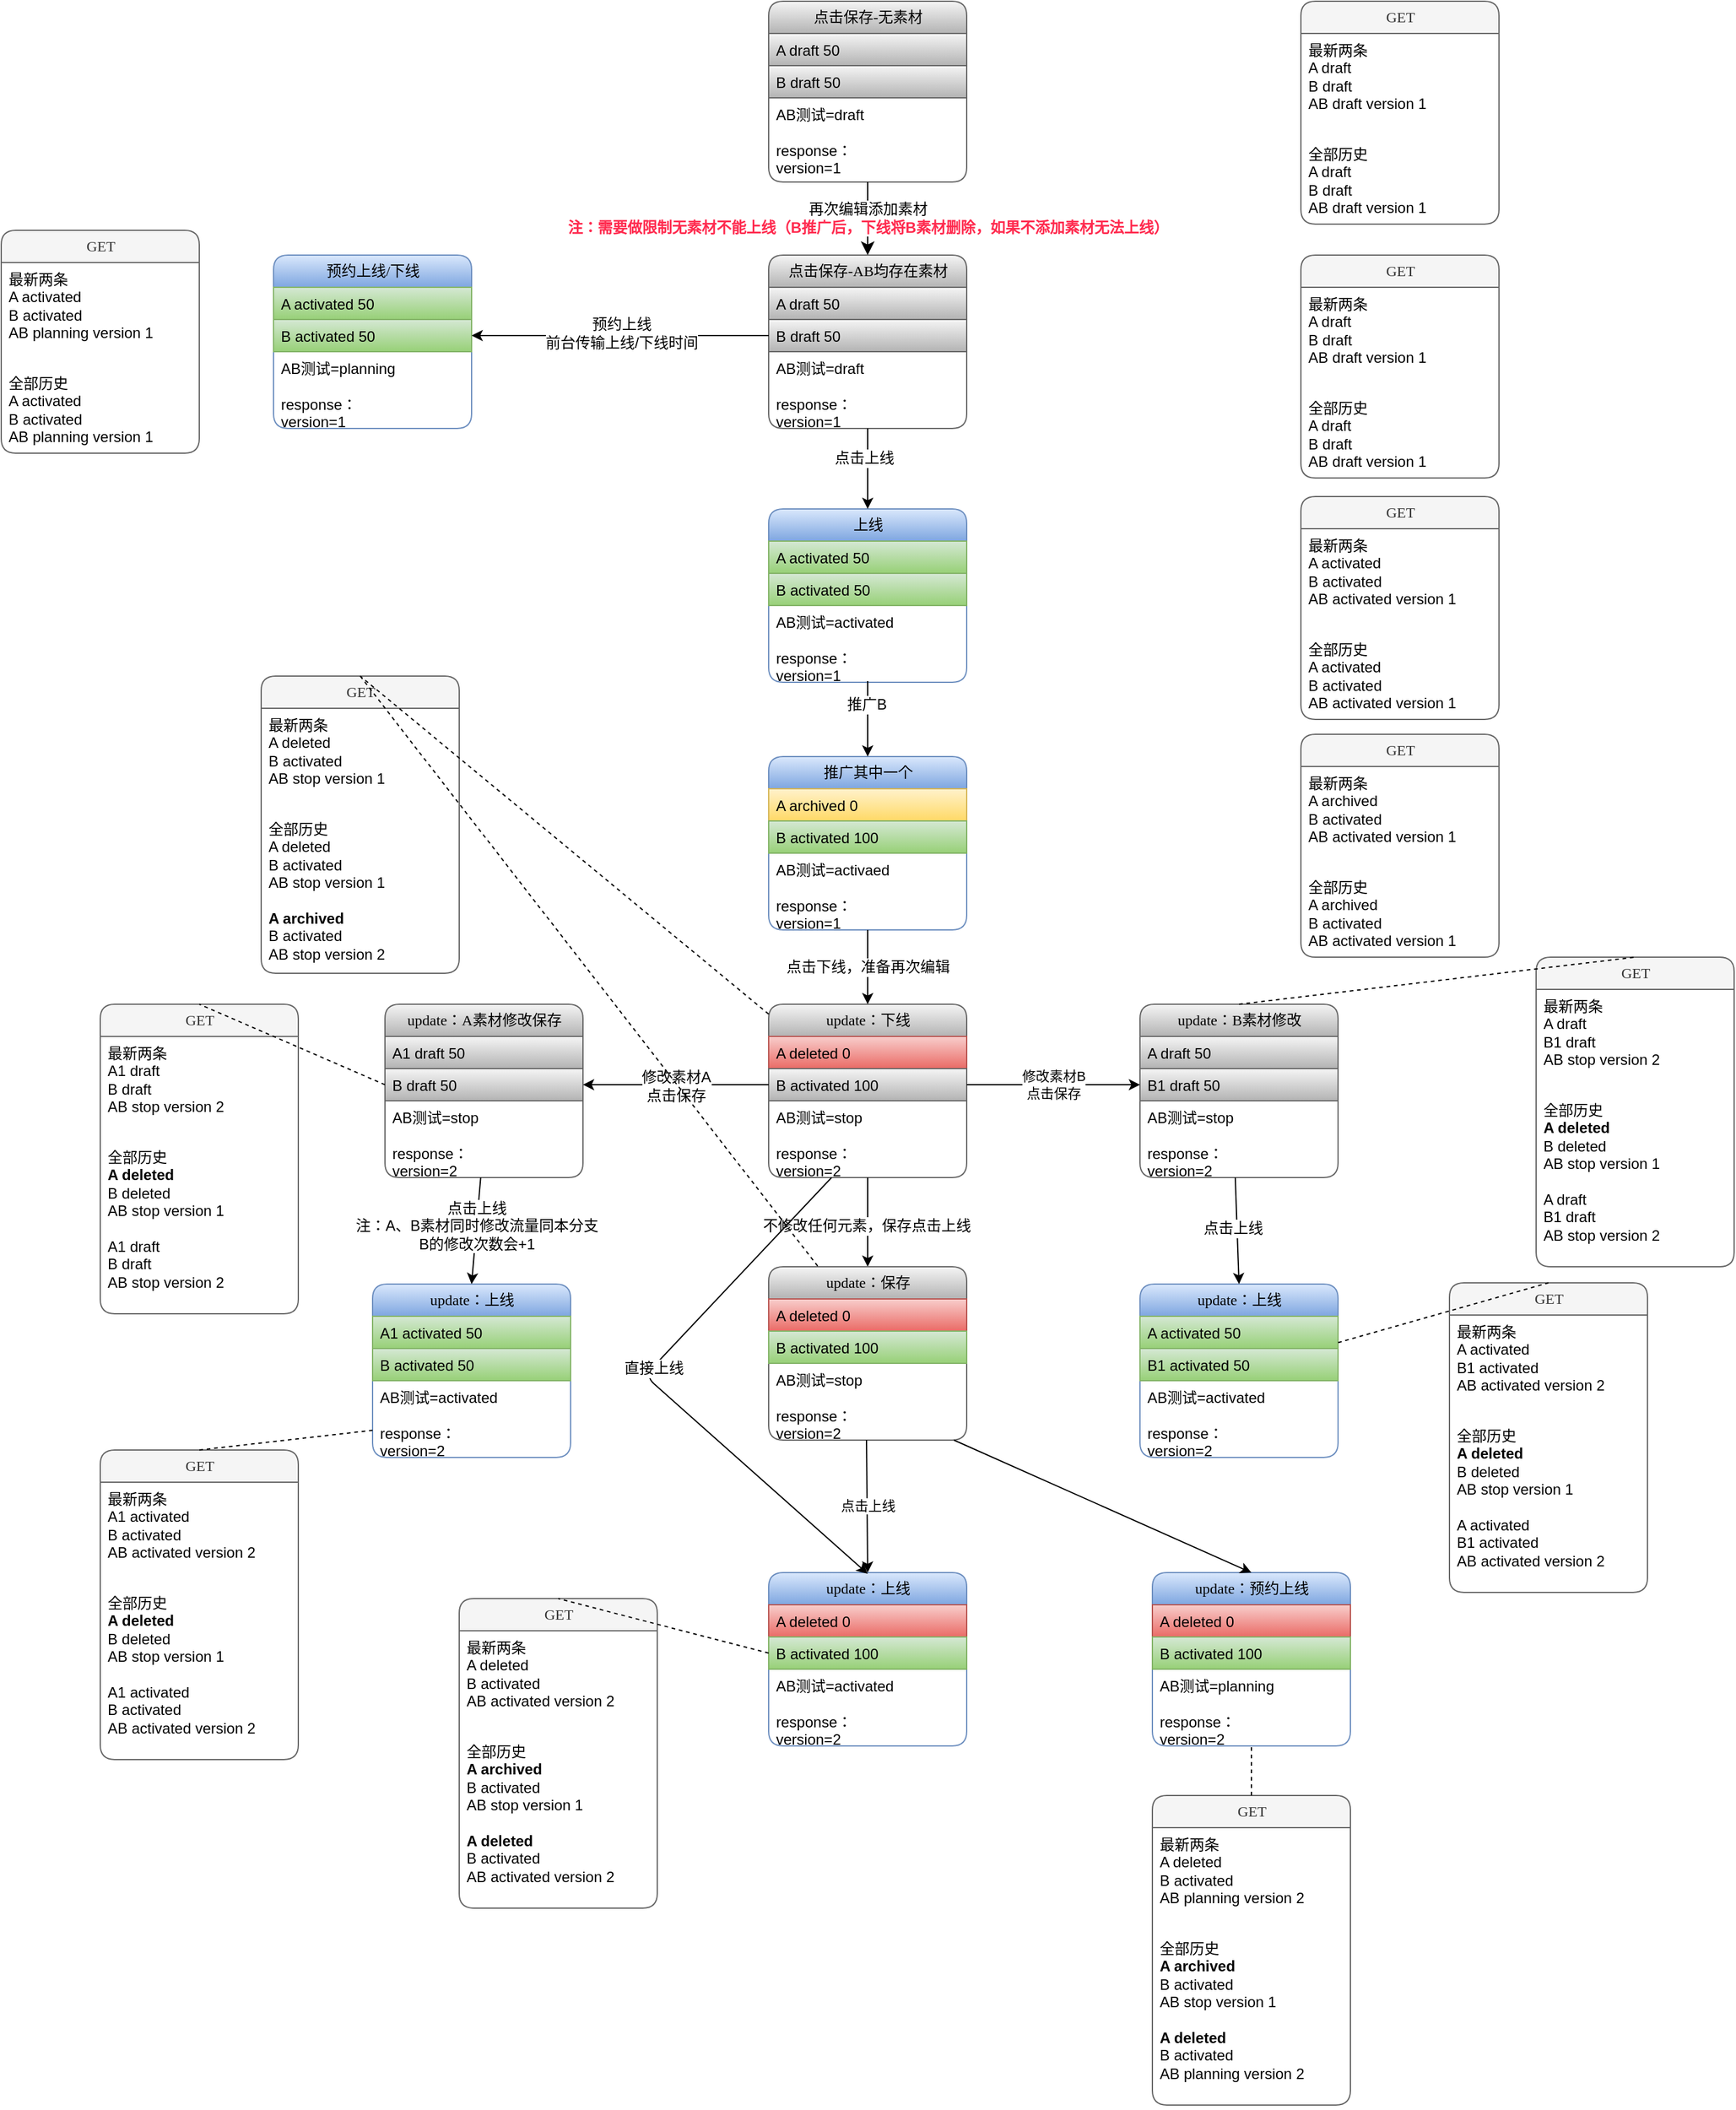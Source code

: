 <mxfile version="12.1.0" type="github" pages="1"><diagram name="Page-1" id="b520641d-4fe3-3701-9064-5fc419738815"><mxGraphModel dx="2775" dy="908" grid="1" gridSize="10" guides="1" tooltips="1" connect="1" arrows="1" fold="1" page="1" pageScale="1" pageWidth="1100" pageHeight="850" background="#ffffff" math="0" shadow="0"><root><mxCell id="0"/><mxCell id="1" parent="0"/><mxCell id="21ea969265ad0168-6" value="点击保存-无素材" style="swimlane;html=1;fontStyle=0;childLayout=stackLayout;horizontal=1;startSize=26;fillColor=#f5f5f5;horizontalStack=0;resizeParent=1;resizeLast=0;collapsible=1;marginBottom=0;swimlaneFillColor=#ffffff;align=center;rounded=1;shadow=0;comic=0;labelBackgroundColor=none;strokeColor=#666666;strokeWidth=1;fontFamily=Verdana;fontSize=12;gradientColor=#b3b3b3;" parent="1" vertex="1"><mxGeometry x="160" y="30" width="160" height="146" as="geometry"/></mxCell><mxCell id="21ea969265ad0168-7" value="A draft 50" style="text;html=1;strokeColor=#666666;fillColor=#f5f5f5;spacingLeft=4;spacingRight=4;whiteSpace=wrap;overflow=hidden;rotatable=0;points=[[0,0.5],[1,0.5]];portConstraint=eastwest;gradientColor=#b3b3b3;" parent="21ea969265ad0168-6" vertex="1"><mxGeometry y="26" width="160" height="26" as="geometry"/></mxCell><mxCell id="21ea969265ad0168-8" value="B draft 50" style="text;html=1;strokeColor=#666666;fillColor=#f5f5f5;spacingLeft=4;spacingRight=4;whiteSpace=wrap;overflow=hidden;rotatable=0;points=[[0,0.5],[1,0.5]];portConstraint=eastwest;gradientColor=#b3b3b3;" parent="21ea969265ad0168-6" vertex="1"><mxGeometry y="52" width="160" height="26" as="geometry"/></mxCell><mxCell id="21ea969265ad0168-9" value="AB测试=draft&lt;br&gt;&lt;br&gt;response：&lt;br&gt;version=1" style="text;html=1;strokeColor=none;fillColor=none;spacingLeft=4;spacingRight=4;whiteSpace=wrap;overflow=hidden;rotatable=0;points=[[0,0.5],[1,0.5]];portConstraint=eastwest;" parent="21ea969265ad0168-6" vertex="1"><mxGeometry y="78" width="160" height="62" as="geometry"/></mxCell><mxCell id="21ea969265ad0168-14" value="点击保存-AB均存在素材" style="swimlane;html=1;fontStyle=0;childLayout=stackLayout;horizontal=1;startSize=26;fillColor=#f5f5f5;horizontalStack=0;resizeParent=1;resizeLast=0;collapsible=1;marginBottom=0;swimlaneFillColor=#ffffff;align=center;rounded=1;shadow=0;comic=0;labelBackgroundColor=none;strokeColor=#666666;strokeWidth=1;fontFamily=Verdana;fontSize=12;gradientColor=#b3b3b3;" parent="1" vertex="1"><mxGeometry x="160" y="235" width="160" height="140" as="geometry"/></mxCell><mxCell id="21ea969265ad0168-15" value="A draft 50" style="text;html=1;strokeColor=#666666;fillColor=#f5f5f5;spacingLeft=4;spacingRight=4;whiteSpace=wrap;overflow=hidden;rotatable=0;points=[[0,0.5],[1,0.5]];portConstraint=eastwest;gradientColor=#b3b3b3;" parent="21ea969265ad0168-14" vertex="1"><mxGeometry y="26" width="160" height="26" as="geometry"/></mxCell><mxCell id="21ea969265ad0168-16" value="B draft 50" style="text;html=1;strokeColor=#666666;fillColor=#f5f5f5;spacingLeft=4;spacingRight=4;whiteSpace=wrap;overflow=hidden;rotatable=0;points=[[0,0.5],[1,0.5]];portConstraint=eastwest;gradientColor=#b3b3b3;" parent="21ea969265ad0168-14" vertex="1"><mxGeometry y="52" width="160" height="26" as="geometry"/></mxCell><mxCell id="LY-3faX_GtaWRglu8seo-2" value="AB测试=draft&lt;br&gt;&lt;br&gt;response：&lt;br&gt;version=1" style="text;html=1;strokeColor=none;fillColor=none;spacingLeft=4;spacingRight=4;whiteSpace=wrap;overflow=hidden;rotatable=0;points=[[0,0.5],[1,0.5]];portConstraint=eastwest;" parent="21ea969265ad0168-14" vertex="1"><mxGeometry y="78" width="160" height="62" as="geometry"/></mxCell><mxCell id="21ea969265ad0168-18" value="上线" style="swimlane;html=1;fontStyle=0;childLayout=stackLayout;horizontal=1;startSize=26;fillColor=#dae8fc;horizontalStack=0;resizeParent=1;resizeLast=0;collapsible=1;marginBottom=0;swimlaneFillColor=#ffffff;align=center;rounded=1;shadow=0;comic=0;labelBackgroundColor=none;strokeColor=#6c8ebf;strokeWidth=1;fontFamily=Verdana;fontSize=12;gradientColor=#7ea6e0;" parent="1" vertex="1"><mxGeometry x="160" y="440" width="160" height="140" as="geometry"/></mxCell><mxCell id="21ea969265ad0168-19" value="A activated 50" style="text;html=1;strokeColor=#82b366;fillColor=#d5e8d4;spacingLeft=4;spacingRight=4;whiteSpace=wrap;overflow=hidden;rotatable=0;points=[[0,0.5],[1,0.5]];portConstraint=eastwest;gradientColor=#97d077;" parent="21ea969265ad0168-18" vertex="1"><mxGeometry y="26" width="160" height="26" as="geometry"/></mxCell><mxCell id="21ea969265ad0168-20" value="B activated 50" style="text;html=1;strokeColor=#82b366;fillColor=#d5e8d4;spacingLeft=4;spacingRight=4;whiteSpace=wrap;overflow=hidden;rotatable=0;points=[[0,0.5],[1,0.5]];portConstraint=eastwest;gradientColor=#97d077;" parent="21ea969265ad0168-18" vertex="1"><mxGeometry y="52" width="160" height="26" as="geometry"/></mxCell><mxCell id="21ea969265ad0168-51" value="AB测试=activated&lt;br&gt;&lt;br&gt;response：&lt;br&gt;version=1" style="text;html=1;strokeColor=none;fillColor=none;spacingLeft=4;spacingRight=4;whiteSpace=wrap;overflow=hidden;rotatable=0;points=[[0,0.5],[1,0.5]];portConstraint=eastwest;" parent="21ea969265ad0168-18" vertex="1"><mxGeometry y="78" width="160" height="62" as="geometry"/></mxCell><mxCell id="21ea969265ad0168-36" style="edgeStyle=orthogonalEdgeStyle;html=1;labelBackgroundColor=none;startFill=0;startSize=8;endFill=1;endSize=8;fontFamily=Verdana;fontSize=12;" parent="1" source="21ea969265ad0168-6" target="21ea969265ad0168-14" edge="1"><mxGeometry relative="1" as="geometry"/></mxCell><mxCell id="LY-3faX_GtaWRglu8seo-1" value="再次编辑添加素材&lt;br&gt;&lt;b&gt;&lt;font color=&quot;#ff2b4f&quot;&gt;注：需要做限制无素材不能上线（B推广后，下线将B素材删除，如果不添加素材无法上线）&lt;/font&gt;&lt;/b&gt;" style="text;html=1;resizable=0;points=[];align=center;verticalAlign=middle;labelBackgroundColor=#ffffff;" parent="21ea969265ad0168-36" vertex="1" connectable="0"><mxGeometry x="-0.02" relative="1" as="geometry"><mxPoint as="offset"/></mxGeometry></mxCell><mxCell id="LY-3faX_GtaWRglu8seo-19" value="update：B素材修改" style="swimlane;html=1;fontStyle=0;childLayout=stackLayout;horizontal=1;startSize=26;fillColor=#f5f5f5;horizontalStack=0;resizeParent=1;resizeLast=0;collapsible=1;marginBottom=0;swimlaneFillColor=#ffffff;align=center;rounded=1;shadow=0;comic=0;labelBackgroundColor=none;strokeColor=#666666;strokeWidth=1;fontFamily=Verdana;fontSize=12;gradientColor=#b3b3b3;" parent="1" vertex="1"><mxGeometry x="460" y="840" width="160" height="140" as="geometry"/></mxCell><mxCell id="LY-3faX_GtaWRglu8seo-20" value="A draft 50" style="text;html=1;strokeColor=#666666;fillColor=#f5f5f5;spacingLeft=4;spacingRight=4;whiteSpace=wrap;overflow=hidden;rotatable=0;points=[[0,0.5],[1,0.5]];portConstraint=eastwest;gradientColor=#b3b3b3;" parent="LY-3faX_GtaWRglu8seo-19" vertex="1"><mxGeometry y="26" width="160" height="26" as="geometry"/></mxCell><mxCell id="LY-3faX_GtaWRglu8seo-21" value="B1 draft 50" style="text;html=1;strokeColor=#666666;fillColor=#f5f5f5;spacingLeft=4;spacingRight=4;whiteSpace=wrap;overflow=hidden;rotatable=0;points=[[0,0.5],[1,0.5]];portConstraint=eastwest;gradientColor=#b3b3b3;" parent="LY-3faX_GtaWRglu8seo-19" vertex="1"><mxGeometry y="52" width="160" height="26" as="geometry"/></mxCell><mxCell id="LY-3faX_GtaWRglu8seo-22" value="AB测试=stop&lt;br&gt;&lt;br&gt;response：&lt;br&gt;version=2" style="text;html=1;strokeColor=none;fillColor=none;spacingLeft=4;spacingRight=4;whiteSpace=wrap;overflow=hidden;rotatable=0;points=[[0,0.5],[1,0.5]];portConstraint=eastwest;" parent="LY-3faX_GtaWRglu8seo-19" vertex="1"><mxGeometry y="78" width="160" height="62" as="geometry"/></mxCell><mxCell id="LY-3faX_GtaWRglu8seo-23" value="推广其中一个" style="swimlane;html=1;fontStyle=0;childLayout=stackLayout;horizontal=1;startSize=26;fillColor=#dae8fc;horizontalStack=0;resizeParent=1;resizeLast=0;collapsible=1;marginBottom=0;swimlaneFillColor=#ffffff;align=center;rounded=1;shadow=0;comic=0;labelBackgroundColor=none;strokeColor=#6c8ebf;strokeWidth=1;fontFamily=Verdana;fontSize=12;gradientColor=#7ea6e0;" parent="1" vertex="1"><mxGeometry x="160" y="640" width="160" height="140" as="geometry"/></mxCell><mxCell id="LY-3faX_GtaWRglu8seo-24" value="A archived 0" style="text;html=1;strokeColor=#d6b656;fillColor=#fff2cc;spacingLeft=4;spacingRight=4;whiteSpace=wrap;overflow=hidden;rotatable=0;points=[[0,0.5],[1,0.5]];portConstraint=eastwest;gradientColor=#ffd966;" parent="LY-3faX_GtaWRglu8seo-23" vertex="1"><mxGeometry y="26" width="160" height="26" as="geometry"/></mxCell><mxCell id="LY-3faX_GtaWRglu8seo-25" value="B activated 100" style="text;html=1;strokeColor=#82b366;fillColor=#d5e8d4;spacingLeft=4;spacingRight=4;whiteSpace=wrap;overflow=hidden;rotatable=0;points=[[0,0.5],[1,0.5]];portConstraint=eastwest;gradientColor=#97d077;" parent="LY-3faX_GtaWRglu8seo-23" vertex="1"><mxGeometry y="52" width="160" height="26" as="geometry"/></mxCell><mxCell id="LY-3faX_GtaWRglu8seo-26" value="AB测试=activaed&lt;br&gt;&lt;br&gt;response：&lt;br&gt;version=1" style="text;html=1;strokeColor=none;fillColor=none;spacingLeft=4;spacingRight=4;whiteSpace=wrap;overflow=hidden;rotatable=0;points=[[0,0.5],[1,0.5]];portConstraint=eastwest;" parent="LY-3faX_GtaWRglu8seo-23" vertex="1"><mxGeometry y="78" width="160" height="62" as="geometry"/></mxCell><mxCell id="LY-3faX_GtaWRglu8seo-27" value="update：下线" style="swimlane;html=1;fontStyle=0;childLayout=stackLayout;horizontal=1;startSize=26;fillColor=#f5f5f5;horizontalStack=0;resizeParent=1;resizeLast=0;collapsible=1;marginBottom=0;swimlaneFillColor=#ffffff;align=center;rounded=1;shadow=0;comic=0;labelBackgroundColor=none;strokeColor=#666666;strokeWidth=1;fontFamily=Verdana;fontSize=12;gradientColor=#b3b3b3;" parent="1" vertex="1"><mxGeometry x="160" y="840" width="160" height="140" as="geometry"/></mxCell><mxCell id="LY-3faX_GtaWRglu8seo-28" value="A deleted 0" style="text;html=1;strokeColor=#b85450;fillColor=#f8cecc;spacingLeft=4;spacingRight=4;whiteSpace=wrap;overflow=hidden;rotatable=0;points=[[0,0.5],[1,0.5]];portConstraint=eastwest;gradientColor=#ea6b66;" parent="LY-3faX_GtaWRglu8seo-27" vertex="1"><mxGeometry y="26" width="160" height="26" as="geometry"/></mxCell><mxCell id="LY-3faX_GtaWRglu8seo-29" value="B activated 100" style="text;html=1;strokeColor=#666666;fillColor=#f5f5f5;spacingLeft=4;spacingRight=4;whiteSpace=wrap;overflow=hidden;rotatable=0;points=[[0,0.5],[1,0.5]];portConstraint=eastwest;gradientColor=#b3b3b3;" parent="LY-3faX_GtaWRglu8seo-27" vertex="1"><mxGeometry y="52" width="160" height="26" as="geometry"/></mxCell><mxCell id="LY-3faX_GtaWRglu8seo-30" value="AB测试=stop&lt;br&gt;&lt;br&gt;response：&lt;br&gt;version=2" style="text;html=1;strokeColor=none;fillColor=none;spacingLeft=4;spacingRight=4;whiteSpace=wrap;overflow=hidden;rotatable=0;points=[[0,0.5],[1,0.5]];portConstraint=eastwest;" parent="LY-3faX_GtaWRglu8seo-27" vertex="1"><mxGeometry y="78" width="160" height="62" as="geometry"/></mxCell><mxCell id="LY-3faX_GtaWRglu8seo-31" value="update：A素材修改保存" style="swimlane;html=1;fontStyle=0;childLayout=stackLayout;horizontal=1;startSize=26;fillColor=#f5f5f5;horizontalStack=0;resizeParent=1;resizeLast=0;collapsible=1;marginBottom=0;swimlaneFillColor=#ffffff;align=center;rounded=1;shadow=0;comic=0;labelBackgroundColor=none;strokeColor=#666666;strokeWidth=1;fontFamily=Verdana;fontSize=12;gradientColor=#b3b3b3;" parent="1" vertex="1"><mxGeometry x="-150" y="840" width="160" height="140" as="geometry"/></mxCell><mxCell id="LY-3faX_GtaWRglu8seo-32" value="A1 draft 50" style="text;html=1;strokeColor=#666666;fillColor=#f5f5f5;spacingLeft=4;spacingRight=4;whiteSpace=wrap;overflow=hidden;rotatable=0;points=[[0,0.5],[1,0.5]];portConstraint=eastwest;gradientColor=#b3b3b3;" parent="LY-3faX_GtaWRglu8seo-31" vertex="1"><mxGeometry y="26" width="160" height="26" as="geometry"/></mxCell><mxCell id="LY-3faX_GtaWRglu8seo-33" value="B draft 50" style="text;html=1;strokeColor=#666666;fillColor=#f5f5f5;spacingLeft=4;spacingRight=4;whiteSpace=wrap;overflow=hidden;rotatable=0;points=[[0,0.5],[1,0.5]];portConstraint=eastwest;gradientColor=#b3b3b3;" parent="LY-3faX_GtaWRglu8seo-31" vertex="1"><mxGeometry y="52" width="160" height="26" as="geometry"/></mxCell><mxCell id="LY-3faX_GtaWRglu8seo-34" value="AB测试=stop&lt;br&gt;&lt;br&gt;response：&lt;br&gt;version=2" style="text;html=1;strokeColor=none;fillColor=none;spacingLeft=4;spacingRight=4;whiteSpace=wrap;overflow=hidden;rotatable=0;points=[[0,0.5],[1,0.5]];portConstraint=eastwest;" parent="LY-3faX_GtaWRglu8seo-31" vertex="1"><mxGeometry y="78" width="160" height="62" as="geometry"/></mxCell><mxCell id="LY-3faX_GtaWRglu8seo-36" value="" style="endArrow=classic;html=1;entryX=0.5;entryY=0;entryDx=0;entryDy=0;" parent="1" source="LY-3faX_GtaWRglu8seo-2" target="21ea969265ad0168-18" edge="1"><mxGeometry width="50" height="50" relative="1" as="geometry"><mxPoint x="240" y="393" as="sourcePoint"/><mxPoint x="210" y="670" as="targetPoint"/></mxGeometry></mxCell><mxCell id="LY-3faX_GtaWRglu8seo-37" value="点击上线" style="text;html=1;resizable=0;points=[];align=center;verticalAlign=middle;labelBackgroundColor=#ffffff;" parent="LY-3faX_GtaWRglu8seo-36" vertex="1" connectable="0"><mxGeometry x="-0.277" y="-3" relative="1" as="geometry"><mxPoint as="offset"/></mxGeometry></mxCell><mxCell id="LY-3faX_GtaWRglu8seo-38" value="" style="endArrow=classic;html=1;entryX=0.5;entryY=0;entryDx=0;entryDy=0;" parent="1" target="LY-3faX_GtaWRglu8seo-23" edge="1"><mxGeometry width="50" height="50" relative="1" as="geometry"><mxPoint x="240" y="579" as="sourcePoint"/><mxPoint x="210" y="1000" as="targetPoint"/></mxGeometry></mxCell><mxCell id="LY-3faX_GtaWRglu8seo-39" value="推广B" style="text;html=1;resizable=0;points=[];align=center;verticalAlign=middle;labelBackgroundColor=#ffffff;" parent="LY-3faX_GtaWRglu8seo-38" vertex="1" connectable="0"><mxGeometry x="-0.377" y="-1" relative="1" as="geometry"><mxPoint as="offset"/></mxGeometry></mxCell><mxCell id="LY-3faX_GtaWRglu8seo-40" value="" style="endArrow=classic;html=1;entryX=0.5;entryY=0;entryDx=0;entryDy=0;" parent="1" source="LY-3faX_GtaWRglu8seo-26" target="LY-3faX_GtaWRglu8seo-27" edge="1"><mxGeometry width="50" height="50" relative="1" as="geometry"><mxPoint x="-150" y="1050" as="sourcePoint"/><mxPoint x="-100" y="1000" as="targetPoint"/></mxGeometry></mxCell><mxCell id="LY-3faX_GtaWRglu8seo-41" value="点击下线，准备再次编辑" style="text;html=1;resizable=0;points=[];align=center;verticalAlign=middle;labelBackgroundColor=#ffffff;" parent="LY-3faX_GtaWRglu8seo-40" vertex="1" connectable="0"><mxGeometry relative="1" as="geometry"><mxPoint as="offset"/></mxGeometry></mxCell><mxCell id="LY-3faX_GtaWRglu8seo-42" value="" style="endArrow=classic;html=1;exitX=0;exitY=0.5;exitDx=0;exitDy=0;entryX=1;entryY=0.5;entryDx=0;entryDy=0;" parent="1" source="LY-3faX_GtaWRglu8seo-29" target="LY-3faX_GtaWRglu8seo-33" edge="1"><mxGeometry width="50" height="50" relative="1" as="geometry"><mxPoint x="-150" y="1050" as="sourcePoint"/><mxPoint x="-100" y="1000" as="targetPoint"/></mxGeometry></mxCell><mxCell id="LY-3faX_GtaWRglu8seo-43" value="修改素材A&lt;br&gt;点击保存" style="text;html=1;resizable=0;points=[];align=center;verticalAlign=middle;labelBackgroundColor=#ffffff;" parent="LY-3faX_GtaWRglu8seo-42" vertex="1" connectable="0"><mxGeometry y="1" relative="1" as="geometry"><mxPoint as="offset"/></mxGeometry></mxCell><mxCell id="LY-3faX_GtaWRglu8seo-44" value="修改素材B&lt;br&gt;点击保存" style="endArrow=classic;html=1;entryX=0;entryY=0.5;entryDx=0;entryDy=0;exitX=1;exitY=0.5;exitDx=0;exitDy=0;" parent="1" source="LY-3faX_GtaWRglu8seo-29" target="LY-3faX_GtaWRglu8seo-21" edge="1"><mxGeometry width="50" height="50" relative="1" as="geometry"><mxPoint x="-150" y="1050" as="sourcePoint"/><mxPoint x="-100" y="1000" as="targetPoint"/></mxGeometry></mxCell><mxCell id="LY-3faX_GtaWRglu8seo-45" value="update：上线" style="swimlane;html=1;fontStyle=0;childLayout=stackLayout;horizontal=1;startSize=26;fillColor=#dae8fc;horizontalStack=0;resizeParent=1;resizeLast=0;collapsible=1;marginBottom=0;swimlaneFillColor=#ffffff;align=center;rounded=1;shadow=0;comic=0;labelBackgroundColor=none;strokeColor=#6c8ebf;strokeWidth=1;fontFamily=Verdana;fontSize=12;gradientColor=#7ea6e0;" parent="1" vertex="1"><mxGeometry x="-160" y="1066" width="160" height="140" as="geometry"/></mxCell><mxCell id="LY-3faX_GtaWRglu8seo-46" value="A1 activated 50" style="text;html=1;strokeColor=#82b366;fillColor=#d5e8d4;spacingLeft=4;spacingRight=4;whiteSpace=wrap;overflow=hidden;rotatable=0;points=[[0,0.5],[1,0.5]];portConstraint=eastwest;gradientColor=#97d077;" parent="LY-3faX_GtaWRglu8seo-45" vertex="1"><mxGeometry y="26" width="160" height="26" as="geometry"/></mxCell><mxCell id="LY-3faX_GtaWRglu8seo-47" value="B activated 50" style="text;html=1;strokeColor=#82b366;fillColor=#d5e8d4;spacingLeft=4;spacingRight=4;whiteSpace=wrap;overflow=hidden;rotatable=0;points=[[0,0.5],[1,0.5]];portConstraint=eastwest;gradientColor=#97d077;" parent="LY-3faX_GtaWRglu8seo-45" vertex="1"><mxGeometry y="52" width="160" height="26" as="geometry"/></mxCell><mxCell id="LY-3faX_GtaWRglu8seo-48" value="AB测试=activated&lt;br&gt;&lt;br&gt;response：&lt;br&gt;version=2" style="text;html=1;strokeColor=none;fillColor=none;spacingLeft=4;spacingRight=4;whiteSpace=wrap;overflow=hidden;rotatable=0;points=[[0,0.5],[1,0.5]];portConstraint=eastwest;" parent="LY-3faX_GtaWRglu8seo-45" vertex="1"><mxGeometry y="78" width="160" height="62" as="geometry"/></mxCell><mxCell id="LY-3faX_GtaWRglu8seo-53" value="update：上线" style="swimlane;html=1;fontStyle=0;childLayout=stackLayout;horizontal=1;startSize=26;fillColor=#dae8fc;horizontalStack=0;resizeParent=1;resizeLast=0;collapsible=1;marginBottom=0;swimlaneFillColor=#ffffff;align=center;rounded=1;shadow=0;comic=0;labelBackgroundColor=none;strokeColor=#6c8ebf;strokeWidth=1;fontFamily=Verdana;fontSize=12;gradientColor=#7ea6e0;" parent="1" vertex="1"><mxGeometry x="460" y="1066" width="160" height="140" as="geometry"/></mxCell><mxCell id="LY-3faX_GtaWRglu8seo-54" value="A activated 50" style="text;html=1;strokeColor=#82b366;fillColor=#d5e8d4;spacingLeft=4;spacingRight=4;whiteSpace=wrap;overflow=hidden;rotatable=0;points=[[0,0.5],[1,0.5]];portConstraint=eastwest;gradientColor=#97d077;" parent="LY-3faX_GtaWRglu8seo-53" vertex="1"><mxGeometry y="26" width="160" height="26" as="geometry"/></mxCell><mxCell id="LY-3faX_GtaWRglu8seo-55" value="B1 activated 50" style="text;html=1;strokeColor=#82b366;fillColor=#d5e8d4;spacingLeft=4;spacingRight=4;whiteSpace=wrap;overflow=hidden;rotatable=0;points=[[0,0.5],[1,0.5]];portConstraint=eastwest;gradientColor=#97d077;" parent="LY-3faX_GtaWRglu8seo-53" vertex="1"><mxGeometry y="52" width="160" height="26" as="geometry"/></mxCell><mxCell id="LY-3faX_GtaWRglu8seo-56" value="AB测试=activated&lt;br&gt;&lt;br&gt;response：&lt;br&gt;version=2" style="text;html=1;strokeColor=none;fillColor=none;spacingLeft=4;spacingRight=4;whiteSpace=wrap;overflow=hidden;rotatable=0;points=[[0,0.5],[1,0.5]];portConstraint=eastwest;" parent="LY-3faX_GtaWRglu8seo-53" vertex="1"><mxGeometry y="78" width="160" height="62" as="geometry"/></mxCell><mxCell id="LY-3faX_GtaWRglu8seo-57" value="GET" style="swimlane;html=1;fontStyle=0;childLayout=stackLayout;horizontal=1;startSize=26;fillColor=#f5f5f5;horizontalStack=0;resizeParent=1;resizeLast=0;collapsible=1;marginBottom=0;swimlaneFillColor=#ffffff;align=center;rounded=1;shadow=0;comic=0;labelBackgroundColor=none;strokeColor=#666666;strokeWidth=1;fontFamily=Verdana;fontSize=12;fontColor=#333333;" parent="1" vertex="1"><mxGeometry x="590" y="30" width="160" height="180" as="geometry"/></mxCell><mxCell id="LY-3faX_GtaWRglu8seo-80" value="最新两条&lt;br&gt;A draft&lt;br&gt;B draft&lt;br&gt;AB draft version 1" style="text;html=1;strokeColor=none;fillColor=none;spacingLeft=4;spacingRight=4;whiteSpace=wrap;overflow=hidden;rotatable=0;points=[[0,0.5],[1,0.5]];portConstraint=eastwest;" parent="LY-3faX_GtaWRglu8seo-57" vertex="1"><mxGeometry y="26" width="160" height="84" as="geometry"/></mxCell><mxCell id="LY-3faX_GtaWRglu8seo-62" value="全部历史&lt;br&gt;A draft&lt;br&gt;B draft&lt;br&gt;AB draft version 1" style="text;html=1;strokeColor=none;fillColor=none;spacingLeft=4;spacingRight=4;whiteSpace=wrap;overflow=hidden;rotatable=0;points=[[0,0.5],[1,0.5]];portConstraint=eastwest;" parent="LY-3faX_GtaWRglu8seo-57" vertex="1"><mxGeometry y="110" width="160" height="70" as="geometry"/></mxCell><mxCell id="LY-3faX_GtaWRglu8seo-65" value="update：上线" style="swimlane;html=1;fontStyle=0;childLayout=stackLayout;horizontal=1;startSize=26;fillColor=#dae8fc;horizontalStack=0;resizeParent=1;resizeLast=0;collapsible=1;marginBottom=0;swimlaneFillColor=#ffffff;align=center;rounded=1;shadow=0;comic=0;labelBackgroundColor=none;strokeColor=#6c8ebf;strokeWidth=1;fontFamily=Verdana;fontSize=12;gradientColor=#7ea6e0;" parent="1" vertex="1"><mxGeometry x="160" y="1299" width="160" height="140" as="geometry"/></mxCell><mxCell id="LY-3faX_GtaWRglu8seo-66" value="A deleted 0" style="text;html=1;strokeColor=#b85450;fillColor=#f8cecc;spacingLeft=4;spacingRight=4;whiteSpace=wrap;overflow=hidden;rotatable=0;points=[[0,0.5],[1,0.5]];portConstraint=eastwest;gradientColor=#ea6b66;" parent="LY-3faX_GtaWRglu8seo-65" vertex="1"><mxGeometry y="26" width="160" height="26" as="geometry"/></mxCell><mxCell id="LY-3faX_GtaWRglu8seo-67" value="B activated 100" style="text;html=1;strokeColor=#82b366;fillColor=#d5e8d4;spacingLeft=4;spacingRight=4;whiteSpace=wrap;overflow=hidden;rotatable=0;points=[[0,0.5],[1,0.5]];portConstraint=eastwest;gradientColor=#97d077;" parent="LY-3faX_GtaWRglu8seo-65" vertex="1"><mxGeometry y="52" width="160" height="26" as="geometry"/></mxCell><mxCell id="LY-3faX_GtaWRglu8seo-68" value="AB测试=activated&lt;br&gt;&lt;br&gt;response：&lt;br&gt;version=2" style="text;html=1;strokeColor=none;fillColor=none;spacingLeft=4;spacingRight=4;whiteSpace=wrap;overflow=hidden;rotatable=0;points=[[0,0.5],[1,0.5]];portConstraint=eastwest;" parent="LY-3faX_GtaWRglu8seo-65" vertex="1"><mxGeometry y="78" width="160" height="62" as="geometry"/></mxCell><mxCell id="LY-3faX_GtaWRglu8seo-74" value="" style="endArrow=classic;html=1;entryX=0.5;entryY=0;entryDx=0;entryDy=0;" parent="1" source="LY-3faX_GtaWRglu8seo-30" target="LY-3faX_GtaWRglu8seo-113" edge="1"><mxGeometry width="50" height="50" relative="1" as="geometry"><mxPoint x="200" y="1040" as="sourcePoint"/><mxPoint x="250" y="990" as="targetPoint"/></mxGeometry></mxCell><mxCell id="LY-3faX_GtaWRglu8seo-77" value="不修改任何元素，保存点击上线" style="text;html=1;resizable=0;points=[];align=center;verticalAlign=middle;labelBackgroundColor=#ffffff;" parent="LY-3faX_GtaWRglu8seo-74" vertex="1" connectable="0"><mxGeometry x="0.086" y="-1" relative="1" as="geometry"><mxPoint as="offset"/></mxGeometry></mxCell><mxCell id="LY-3faX_GtaWRglu8seo-75" value="" style="endArrow=classic;html=1;entryX=0.5;entryY=0;entryDx=0;entryDy=0;exitX=0.481;exitY=1;exitDx=0;exitDy=0;exitPerimeter=0;" parent="1" source="LY-3faX_GtaWRglu8seo-22" target="LY-3faX_GtaWRglu8seo-53" edge="1"><mxGeometry width="50" height="50" relative="1" as="geometry"><mxPoint x="490" y="1060" as="sourcePoint"/><mxPoint x="540" y="1010" as="targetPoint"/></mxGeometry></mxCell><mxCell id="LY-3faX_GtaWRglu8seo-78" value="点击上线" style="text;html=1;resizable=0;points=[];align=center;verticalAlign=middle;labelBackgroundColor=#ffffff;" parent="LY-3faX_GtaWRglu8seo-75" vertex="1" connectable="0"><mxGeometry x="-0.043" y="-4" relative="1" as="geometry"><mxPoint as="offset"/></mxGeometry></mxCell><mxCell id="LY-3faX_GtaWRglu8seo-73" value="" style="endArrow=classic;html=1;entryX=0.5;entryY=0;entryDx=0;entryDy=0;" parent="1" source="LY-3faX_GtaWRglu8seo-34" target="LY-3faX_GtaWRglu8seo-45" edge="1"><mxGeometry width="50" height="50" relative="1" as="geometry"><mxPoint x="-80" y="980" as="sourcePoint"/><mxPoint x="-70" y="998" as="targetPoint"/></mxGeometry></mxCell><mxCell id="LY-3faX_GtaWRglu8seo-76" value="点击上线&lt;br&gt;注：A、B素材同时修改流量同本分支&lt;br&gt;B的修改次数会+1" style="text;html=1;resizable=0;points=[];align=center;verticalAlign=middle;labelBackgroundColor=#ffffff;" parent="LY-3faX_GtaWRglu8seo-73" vertex="1" connectable="0"><mxGeometry x="-0.098" relative="1" as="geometry"><mxPoint as="offset"/></mxGeometry></mxCell><mxCell id="LY-3faX_GtaWRglu8seo-89" value="GET" style="swimlane;html=1;fontStyle=0;childLayout=stackLayout;horizontal=1;startSize=26;fillColor=#f5f5f5;horizontalStack=0;resizeParent=1;resizeLast=0;collapsible=1;marginBottom=0;swimlaneFillColor=#ffffff;align=center;rounded=1;shadow=0;comic=0;labelBackgroundColor=none;strokeColor=#666666;strokeWidth=1;fontFamily=Verdana;fontSize=12;fontColor=#333333;" parent="1" vertex="1"><mxGeometry x="590" y="235" width="160" height="180" as="geometry"/></mxCell><mxCell id="LY-3faX_GtaWRglu8seo-90" value="最新两条&lt;br&gt;A draft&lt;br&gt;B draft&lt;br&gt;AB draft version 1" style="text;html=1;strokeColor=none;fillColor=none;spacingLeft=4;spacingRight=4;whiteSpace=wrap;overflow=hidden;rotatable=0;points=[[0,0.5],[1,0.5]];portConstraint=eastwest;" parent="LY-3faX_GtaWRglu8seo-89" vertex="1"><mxGeometry y="26" width="160" height="84" as="geometry"/></mxCell><mxCell id="LY-3faX_GtaWRglu8seo-91" value="全部历史&lt;br&gt;A draft&lt;br&gt;B draft&lt;br&gt;AB draft version 1" style="text;html=1;strokeColor=none;fillColor=none;spacingLeft=4;spacingRight=4;whiteSpace=wrap;overflow=hidden;rotatable=0;points=[[0,0.5],[1,0.5]];portConstraint=eastwest;" parent="LY-3faX_GtaWRglu8seo-89" vertex="1"><mxGeometry y="110" width="160" height="70" as="geometry"/></mxCell><mxCell id="LY-3faX_GtaWRglu8seo-92" value="GET" style="swimlane;html=1;fontStyle=0;childLayout=stackLayout;horizontal=1;startSize=26;fillColor=#f5f5f5;horizontalStack=0;resizeParent=1;resizeLast=0;collapsible=1;marginBottom=0;swimlaneFillColor=#ffffff;align=center;rounded=1;shadow=0;comic=0;labelBackgroundColor=none;strokeColor=#666666;strokeWidth=1;fontFamily=Verdana;fontSize=12;fontColor=#333333;" parent="1" vertex="1"><mxGeometry x="590" y="430" width="160" height="180" as="geometry"/></mxCell><mxCell id="LY-3faX_GtaWRglu8seo-93" value="最新两条&lt;br&gt;A activated&lt;br&gt;B activated&lt;br&gt;AB activated version 1" style="text;html=1;strokeColor=none;fillColor=none;spacingLeft=4;spacingRight=4;whiteSpace=wrap;overflow=hidden;rotatable=0;points=[[0,0.5],[1,0.5]];portConstraint=eastwest;" parent="LY-3faX_GtaWRglu8seo-92" vertex="1"><mxGeometry y="26" width="160" height="84" as="geometry"/></mxCell><mxCell id="LY-3faX_GtaWRglu8seo-94" value="全部历史&lt;br&gt;A activated&lt;br&gt;B activated&lt;br&gt;AB activated version 1" style="text;html=1;strokeColor=none;fillColor=none;spacingLeft=4;spacingRight=4;whiteSpace=wrap;overflow=hidden;rotatable=0;points=[[0,0.5],[1,0.5]];portConstraint=eastwest;" parent="LY-3faX_GtaWRglu8seo-92" vertex="1"><mxGeometry y="110" width="160" height="70" as="geometry"/></mxCell><mxCell id="LY-3faX_GtaWRglu8seo-95" value="GET" style="swimlane;html=1;fontStyle=0;childLayout=stackLayout;horizontal=1;startSize=26;fillColor=#f5f5f5;horizontalStack=0;resizeParent=1;resizeLast=0;collapsible=1;marginBottom=0;swimlaneFillColor=#ffffff;align=center;rounded=1;shadow=0;comic=0;labelBackgroundColor=none;strokeColor=#666666;strokeWidth=1;fontFamily=Verdana;fontSize=12;fontColor=#333333;" parent="1" vertex="1"><mxGeometry x="590" y="622" width="160" height="180" as="geometry"/></mxCell><mxCell id="LY-3faX_GtaWRglu8seo-96" value="最新两条&lt;br&gt;A archived&lt;br&gt;B activated&lt;br&gt;AB activated version 1" style="text;html=1;strokeColor=none;fillColor=none;spacingLeft=4;spacingRight=4;whiteSpace=wrap;overflow=hidden;rotatable=0;points=[[0,0.5],[1,0.5]];portConstraint=eastwest;" parent="LY-3faX_GtaWRglu8seo-95" vertex="1"><mxGeometry y="26" width="160" height="84" as="geometry"/></mxCell><mxCell id="LY-3faX_GtaWRglu8seo-97" value="全部历史&lt;br&gt;A archived&lt;br&gt;B activated&lt;br&gt;AB activated version 1" style="text;html=1;strokeColor=none;fillColor=none;spacingLeft=4;spacingRight=4;whiteSpace=wrap;overflow=hidden;rotatable=0;points=[[0,0.5],[1,0.5]];portConstraint=eastwest;" parent="LY-3faX_GtaWRglu8seo-95" vertex="1"><mxGeometry y="110" width="160" height="70" as="geometry"/></mxCell><mxCell id="LY-3faX_GtaWRglu8seo-98" value="GET" style="swimlane;html=1;fontStyle=0;childLayout=stackLayout;horizontal=1;startSize=26;fillColor=#f5f5f5;horizontalStack=0;resizeParent=1;resizeLast=0;collapsible=1;marginBottom=0;swimlaneFillColor=#ffffff;align=center;rounded=1;shadow=0;comic=0;labelBackgroundColor=none;strokeColor=#666666;strokeWidth=1;fontFamily=Verdana;fontSize=12;fontColor=#333333;" parent="1" vertex="1"><mxGeometry x="-380" y="840" width="160" height="250" as="geometry"/></mxCell><mxCell id="LY-3faX_GtaWRglu8seo-99" value="最新两条&lt;br&gt;A1 draft&lt;br&gt;B draft&lt;br&gt;AB stop version 2" style="text;html=1;strokeColor=none;fillColor=none;spacingLeft=4;spacingRight=4;whiteSpace=wrap;overflow=hidden;rotatable=0;points=[[0,0.5],[1,0.5]];portConstraint=eastwest;" parent="LY-3faX_GtaWRglu8seo-98" vertex="1"><mxGeometry y="26" width="160" height="84" as="geometry"/></mxCell><mxCell id="LY-3faX_GtaWRglu8seo-100" value="全部历史&lt;br&gt;&lt;b&gt;A deleted&lt;/b&gt;&lt;br&gt;B deleted&lt;br&gt;AB stop version 1&lt;br&gt;&lt;br&gt;A1 draft&lt;br&gt;B draft&lt;br&gt;AB stop version 2" style="text;html=1;strokeColor=none;fillColor=none;spacingLeft=4;spacingRight=4;whiteSpace=wrap;overflow=hidden;rotatable=0;points=[[0,0.5],[1,0.5]];portConstraint=eastwest;" parent="LY-3faX_GtaWRglu8seo-98" vertex="1"><mxGeometry y="110" width="160" height="140" as="geometry"/></mxCell><mxCell id="LY-3faX_GtaWRglu8seo-104" value="GET" style="swimlane;html=1;fontStyle=0;childLayout=stackLayout;horizontal=1;startSize=26;fillColor=#f5f5f5;horizontalStack=0;resizeParent=1;resizeLast=0;collapsible=1;marginBottom=0;swimlaneFillColor=#ffffff;align=center;rounded=1;shadow=0;comic=0;labelBackgroundColor=none;strokeColor=#666666;strokeWidth=1;fontFamily=Verdana;fontSize=12;fontColor=#333333;" parent="1" vertex="1"><mxGeometry x="-250" y="575" width="160" height="240" as="geometry"/></mxCell><mxCell id="LY-3faX_GtaWRglu8seo-105" value="最新两条&lt;br&gt;A deleted&lt;br&gt;B activated&lt;br&gt;AB stop version 1" style="text;html=1;strokeColor=none;fillColor=none;spacingLeft=4;spacingRight=4;whiteSpace=wrap;overflow=hidden;rotatable=0;points=[[0,0.5],[1,0.5]];portConstraint=eastwest;" parent="LY-3faX_GtaWRglu8seo-104" vertex="1"><mxGeometry y="26" width="160" height="84" as="geometry"/></mxCell><mxCell id="LY-3faX_GtaWRglu8seo-106" value="全部历史&lt;br&gt;A deleted&lt;br&gt;B activated&lt;br&gt;AB stop version 1&lt;br&gt;&lt;br&gt;&lt;b&gt;A archived&lt;/b&gt;&lt;br&gt;B activated&lt;br&gt;AB stop version 2" style="text;html=1;strokeColor=none;fillColor=none;spacingLeft=4;spacingRight=4;whiteSpace=wrap;overflow=hidden;rotatable=0;points=[[0,0.5],[1,0.5]];portConstraint=eastwest;" parent="LY-3faX_GtaWRglu8seo-104" vertex="1"><mxGeometry y="110" width="160" height="130" as="geometry"/></mxCell><mxCell id="LY-3faX_GtaWRglu8seo-108" value="" style="endArrow=none;dashed=1;html=1;entryX=0.5;entryY=0;entryDx=0;entryDy=0;exitX=0;exitY=0.5;exitDx=0;exitDy=0;" parent="1" source="LY-3faX_GtaWRglu8seo-33" target="LY-3faX_GtaWRglu8seo-98" edge="1"><mxGeometry width="50" height="50" relative="1" as="geometry"><mxPoint x="-380" y="1470" as="sourcePoint"/><mxPoint x="-330" y="1420" as="targetPoint"/></mxGeometry></mxCell><mxCell id="LY-3faX_GtaWRglu8seo-109" value="" style="endArrow=none;dashed=1;html=1;entryX=0.5;entryY=0;entryDx=0;entryDy=0;exitX=0;exitY=0.057;exitDx=0;exitDy=0;exitPerimeter=0;" parent="1" source="LY-3faX_GtaWRglu8seo-27" target="LY-3faX_GtaWRglu8seo-104" edge="1"><mxGeometry width="50" height="50" relative="1" as="geometry"><mxPoint x="-120" y="730" as="sourcePoint"/><mxPoint x="-70" y="680" as="targetPoint"/></mxGeometry></mxCell><mxCell id="LY-3faX_GtaWRglu8seo-113" value="update：保存" style="swimlane;html=1;fontStyle=0;childLayout=stackLayout;horizontal=1;startSize=26;fillColor=#f5f5f5;horizontalStack=0;resizeParent=1;resizeLast=0;collapsible=1;marginBottom=0;swimlaneFillColor=#ffffff;align=center;rounded=1;shadow=0;comic=0;labelBackgroundColor=none;strokeColor=#666666;strokeWidth=1;fontFamily=Verdana;fontSize=12;gradientColor=#b3b3b3;" parent="1" vertex="1"><mxGeometry x="160" y="1052" width="160" height="140" as="geometry"/></mxCell><mxCell id="LY-3faX_GtaWRglu8seo-114" value="A deleted 0" style="text;html=1;strokeColor=#b85450;fillColor=#f8cecc;spacingLeft=4;spacingRight=4;whiteSpace=wrap;overflow=hidden;rotatable=0;points=[[0,0.5],[1,0.5]];portConstraint=eastwest;gradientColor=#ea6b66;" parent="LY-3faX_GtaWRglu8seo-113" vertex="1"><mxGeometry y="26" width="160" height="26" as="geometry"/></mxCell><mxCell id="LY-3faX_GtaWRglu8seo-115" value="B activated 100" style="text;html=1;strokeColor=#82b366;fillColor=#d5e8d4;spacingLeft=4;spacingRight=4;whiteSpace=wrap;overflow=hidden;rotatable=0;points=[[0,0.5],[1,0.5]];portConstraint=eastwest;gradientColor=#97d077;" parent="LY-3faX_GtaWRglu8seo-113" vertex="1"><mxGeometry y="52" width="160" height="26" as="geometry"/></mxCell><mxCell id="LY-3faX_GtaWRglu8seo-116" value="AB测试=stop&lt;br&gt;&lt;br&gt;response：&lt;br&gt;version=2" style="text;html=1;strokeColor=none;fillColor=none;spacingLeft=4;spacingRight=4;whiteSpace=wrap;overflow=hidden;rotatable=0;points=[[0,0.5],[1,0.5]];portConstraint=eastwest;" parent="LY-3faX_GtaWRglu8seo-113" vertex="1"><mxGeometry y="78" width="160" height="62" as="geometry"/></mxCell><mxCell id="LY-3faX_GtaWRglu8seo-117" value="点击上线" style="endArrow=classic;html=1;entryX=0.5;entryY=0;entryDx=0;entryDy=0;exitX=0.494;exitY=1;exitDx=0;exitDy=0;exitPerimeter=0;" parent="1" source="LY-3faX_GtaWRglu8seo-116" target="LY-3faX_GtaWRglu8seo-65" edge="1"><mxGeometry width="50" height="50" relative="1" as="geometry"><mxPoint x="-380" y="1560" as="sourcePoint"/><mxPoint x="-330" y="1510" as="targetPoint"/></mxGeometry></mxCell><mxCell id="LY-3faX_GtaWRglu8seo-121" value="" style="endArrow=none;dashed=1;html=1;entryX=0.25;entryY=0;entryDx=0;entryDy=0;exitX=0.5;exitY=0;exitDx=0;exitDy=0;" parent="1" source="LY-3faX_GtaWRglu8seo-104" target="LY-3faX_GtaWRglu8seo-113" edge="1"><mxGeometry width="50" height="50" relative="1" as="geometry"><mxPoint x="-510" y="1560" as="sourcePoint"/><mxPoint x="-460" y="1510" as="targetPoint"/></mxGeometry></mxCell><mxCell id="LY-3faX_GtaWRglu8seo-122" value="预约上线/下线" style="swimlane;html=1;fontStyle=0;childLayout=stackLayout;horizontal=1;startSize=26;fillColor=#dae8fc;horizontalStack=0;resizeParent=1;resizeLast=0;collapsible=1;marginBottom=0;swimlaneFillColor=#ffffff;align=center;rounded=1;shadow=0;comic=0;labelBackgroundColor=none;strokeColor=#6c8ebf;strokeWidth=1;fontFamily=Verdana;fontSize=12;gradientColor=#7ea6e0;" parent="1" vertex="1"><mxGeometry x="-240" y="235" width="160" height="140" as="geometry"/></mxCell><mxCell id="LY-3faX_GtaWRglu8seo-123" value="A activated 50" style="text;html=1;strokeColor=#82b366;fillColor=#d5e8d4;spacingLeft=4;spacingRight=4;whiteSpace=wrap;overflow=hidden;rotatable=0;points=[[0,0.5],[1,0.5]];portConstraint=eastwest;gradientColor=#97d077;" parent="LY-3faX_GtaWRglu8seo-122" vertex="1"><mxGeometry y="26" width="160" height="26" as="geometry"/></mxCell><mxCell id="LY-3faX_GtaWRglu8seo-124" value="B activated 50" style="text;html=1;strokeColor=#82b366;fillColor=#d5e8d4;spacingLeft=4;spacingRight=4;whiteSpace=wrap;overflow=hidden;rotatable=0;points=[[0,0.5],[1,0.5]];portConstraint=eastwest;gradientColor=#97d077;" parent="LY-3faX_GtaWRglu8seo-122" vertex="1"><mxGeometry y="52" width="160" height="26" as="geometry"/></mxCell><mxCell id="LY-3faX_GtaWRglu8seo-125" value="AB测试=planning&lt;br&gt;&lt;br&gt;response：&lt;br&gt;version=1" style="text;html=1;strokeColor=none;fillColor=none;spacingLeft=4;spacingRight=4;whiteSpace=wrap;overflow=hidden;rotatable=0;points=[[0,0.5],[1,0.5]];portConstraint=eastwest;" parent="LY-3faX_GtaWRglu8seo-122" vertex="1"><mxGeometry y="78" width="160" height="62" as="geometry"/></mxCell><mxCell id="LY-3faX_GtaWRglu8seo-126" value="GET" style="swimlane;html=1;fontStyle=0;childLayout=stackLayout;horizontal=1;startSize=26;fillColor=#f5f5f5;horizontalStack=0;resizeParent=1;resizeLast=0;collapsible=1;marginBottom=0;swimlaneFillColor=#ffffff;align=center;rounded=1;shadow=0;comic=0;labelBackgroundColor=none;strokeColor=#666666;strokeWidth=1;fontFamily=Verdana;fontSize=12;fontColor=#333333;" parent="1" vertex="1"><mxGeometry x="780" y="802" width="160" height="250" as="geometry"/></mxCell><mxCell id="LY-3faX_GtaWRglu8seo-127" value="最新两条&lt;br&gt;A draft&lt;br&gt;B1 draft&lt;br&gt;AB stop version 2" style="text;html=1;strokeColor=none;fillColor=none;spacingLeft=4;spacingRight=4;whiteSpace=wrap;overflow=hidden;rotatable=0;points=[[0,0.5],[1,0.5]];portConstraint=eastwest;" parent="LY-3faX_GtaWRglu8seo-126" vertex="1"><mxGeometry y="26" width="160" height="84" as="geometry"/></mxCell><mxCell id="LY-3faX_GtaWRglu8seo-128" value="全部历史&lt;br&gt;&lt;b&gt;A deleted&lt;/b&gt;&lt;br&gt;B deleted&lt;br&gt;AB stop version 1&lt;br&gt;&lt;br&gt;A draft&lt;br&gt;B1 draft&lt;br&gt;AB stop version 2" style="text;html=1;strokeColor=none;fillColor=none;spacingLeft=4;spacingRight=4;whiteSpace=wrap;overflow=hidden;rotatable=0;points=[[0,0.5],[1,0.5]];portConstraint=eastwest;" parent="LY-3faX_GtaWRglu8seo-126" vertex="1"><mxGeometry y="110" width="160" height="140" as="geometry"/></mxCell><mxCell id="LY-3faX_GtaWRglu8seo-129" value="GET" style="swimlane;html=1;fontStyle=0;childLayout=stackLayout;horizontal=1;startSize=26;fillColor=#f5f5f5;horizontalStack=0;resizeParent=1;resizeLast=0;collapsible=1;marginBottom=0;swimlaneFillColor=#ffffff;align=center;rounded=1;shadow=0;comic=0;labelBackgroundColor=none;strokeColor=#666666;strokeWidth=1;fontFamily=Verdana;fontSize=12;fontColor=#333333;" parent="1" vertex="1"><mxGeometry x="710" y="1065" width="160" height="250" as="geometry"/></mxCell><mxCell id="LY-3faX_GtaWRglu8seo-130" value="最新两条&lt;br&gt;A activated&lt;br&gt;B1 activated&lt;br&gt;AB activated version 2" style="text;html=1;strokeColor=none;fillColor=none;spacingLeft=4;spacingRight=4;whiteSpace=wrap;overflow=hidden;rotatable=0;points=[[0,0.5],[1,0.5]];portConstraint=eastwest;" parent="LY-3faX_GtaWRglu8seo-129" vertex="1"><mxGeometry y="26" width="160" height="84" as="geometry"/></mxCell><mxCell id="LY-3faX_GtaWRglu8seo-131" value="全部历史&lt;br&gt;&lt;b&gt;A deleted&lt;/b&gt;&lt;br&gt;B deleted&lt;br&gt;AB stop version 1&lt;br&gt;&lt;br&gt;A activated&lt;br&gt;B1 activated&lt;br&gt;AB activated version 2" style="text;html=1;strokeColor=none;fillColor=none;spacingLeft=4;spacingRight=4;whiteSpace=wrap;overflow=hidden;rotatable=0;points=[[0,0.5],[1,0.5]];portConstraint=eastwest;" parent="LY-3faX_GtaWRglu8seo-129" vertex="1"><mxGeometry y="110" width="160" height="140" as="geometry"/></mxCell><mxCell id="LY-3faX_GtaWRglu8seo-132" value="GET" style="swimlane;html=1;fontStyle=0;childLayout=stackLayout;horizontal=1;startSize=26;horizontalStack=0;resizeParent=1;resizeLast=0;collapsible=1;marginBottom=0;swimlaneFillColor=#ffffff;align=center;rounded=1;shadow=0;comic=0;labelBackgroundColor=none;strokeWidth=1;fontFamily=Verdana;fontSize=12;fillColor=#f5f5f5;strokeColor=#666666;fontColor=#333333;" parent="1" vertex="1"><mxGeometry x="-90" y="1320" width="160" height="250" as="geometry"/></mxCell><mxCell id="LY-3faX_GtaWRglu8seo-133" value="最新两条&lt;br&gt;A deleted&lt;br&gt;B activated&lt;br&gt;AB activated version 2" style="text;html=1;strokeColor=none;fillColor=none;spacingLeft=4;spacingRight=4;whiteSpace=wrap;overflow=hidden;rotatable=0;points=[[0,0.5],[1,0.5]];portConstraint=eastwest;" parent="LY-3faX_GtaWRglu8seo-132" vertex="1"><mxGeometry y="26" width="160" height="84" as="geometry"/></mxCell><mxCell id="LY-3faX_GtaWRglu8seo-134" value="全部历史&lt;br&gt;&lt;b&gt;A archived&lt;/b&gt;&lt;br&gt;B activated&lt;br&gt;AB stop version 1&lt;br&gt;&lt;br&gt;&lt;b&gt;A deleted&lt;/b&gt;&lt;br&gt;B activated&lt;br&gt;AB activated version 2" style="text;html=1;strokeColor=none;fillColor=none;spacingLeft=4;spacingRight=4;whiteSpace=wrap;overflow=hidden;rotatable=0;points=[[0,0.5],[1,0.5]];portConstraint=eastwest;" parent="LY-3faX_GtaWRglu8seo-132" vertex="1"><mxGeometry y="110" width="160" height="140" as="geometry"/></mxCell><mxCell id="LY-3faX_GtaWRglu8seo-135" value="" style="endArrow=none;dashed=1;html=1;entryX=0.5;entryY=0;entryDx=0;entryDy=0;exitX=0;exitY=0.5;exitDx=0;exitDy=0;" parent="1" source="LY-3faX_GtaWRglu8seo-67" target="LY-3faX_GtaWRglu8seo-132" edge="1"><mxGeometry width="50" height="50" relative="1" as="geometry"><mxPoint x="-380" y="1700" as="sourcePoint"/><mxPoint x="-330" y="1650" as="targetPoint"/></mxGeometry></mxCell><mxCell id="LY-3faX_GtaWRglu8seo-137" value="" style="endArrow=none;dashed=1;html=1;entryX=0.5;entryY=0;entryDx=0;entryDy=0;" parent="1" source="LY-3faX_GtaWRglu8seo-53" target="LY-3faX_GtaWRglu8seo-129" edge="1"><mxGeometry width="50" height="50" relative="1" as="geometry"><mxPoint x="-380" y="1770" as="sourcePoint"/><mxPoint x="-330" y="1720" as="targetPoint"/></mxGeometry></mxCell><mxCell id="LY-3faX_GtaWRglu8seo-138" value="" style="endArrow=none;dashed=1;html=1;exitX=0.5;exitY=0;exitDx=0;exitDy=0;entryX=0.5;entryY=0;entryDx=0;entryDy=0;" parent="1" source="LY-3faX_GtaWRglu8seo-19" target="LY-3faX_GtaWRglu8seo-126" edge="1"><mxGeometry width="50" height="50" relative="1" as="geometry"><mxPoint x="700" y="958.5" as="sourcePoint"/><mxPoint x="750" y="908.5" as="targetPoint"/></mxGeometry></mxCell><mxCell id="LY-3faX_GtaWRglu8seo-139" value="GET" style="swimlane;html=1;fontStyle=0;childLayout=stackLayout;horizontal=1;startSize=26;fillColor=#f5f5f5;horizontalStack=0;resizeParent=1;resizeLast=0;collapsible=1;marginBottom=0;swimlaneFillColor=#ffffff;align=center;rounded=1;shadow=0;comic=0;labelBackgroundColor=none;strokeColor=#666666;strokeWidth=1;fontFamily=Verdana;fontSize=12;fontColor=#333333;" parent="1" vertex="1"><mxGeometry x="-380" y="1200" width="160" height="250" as="geometry"/></mxCell><mxCell id="LY-3faX_GtaWRglu8seo-140" value="最新两条&lt;br&gt;A1 activated&lt;br&gt;B activated&lt;br&gt;AB activated version 2" style="text;html=1;strokeColor=none;fillColor=none;spacingLeft=4;spacingRight=4;whiteSpace=wrap;overflow=hidden;rotatable=0;points=[[0,0.5],[1,0.5]];portConstraint=eastwest;" parent="LY-3faX_GtaWRglu8seo-139" vertex="1"><mxGeometry y="26" width="160" height="84" as="geometry"/></mxCell><mxCell id="LY-3faX_GtaWRglu8seo-141" value="全部历史&lt;br&gt;&lt;b&gt;A deleted&lt;/b&gt;&lt;br&gt;B deleted&lt;br&gt;AB stop version 1&lt;br&gt;&lt;br&gt;A1 activated&lt;br&gt;B activated&lt;br&gt;AB activated version 2" style="text;html=1;strokeColor=none;fillColor=none;spacingLeft=4;spacingRight=4;whiteSpace=wrap;overflow=hidden;rotatable=0;points=[[0,0.5],[1,0.5]];portConstraint=eastwest;" parent="LY-3faX_GtaWRglu8seo-139" vertex="1"><mxGeometry y="110" width="160" height="140" as="geometry"/></mxCell><mxCell id="LY-3faX_GtaWRglu8seo-142" value="" style="endArrow=none;dashed=1;html=1;exitX=0.5;exitY=0;exitDx=0;exitDy=0;" parent="1" source="LY-3faX_GtaWRglu8seo-139" target="LY-3faX_GtaWRglu8seo-48" edge="1"><mxGeometry width="50" height="50" relative="1" as="geometry"><mxPoint x="-305" y="1181" as="sourcePoint"/><mxPoint x="-255" y="1131" as="targetPoint"/></mxGeometry></mxCell><mxCell id="LY-3faX_GtaWRglu8seo-143" value="" style="endArrow=classic;html=1;exitX=0;exitY=0.5;exitDx=0;exitDy=0;entryX=1;entryY=0.5;entryDx=0;entryDy=0;" parent="1" source="21ea969265ad0168-16" target="LY-3faX_GtaWRglu8seo-124" edge="1"><mxGeometry width="50" height="50" relative="1" as="geometry"><mxPoint x="-50" y="325" as="sourcePoint"/><mxPoint y="275" as="targetPoint"/></mxGeometry></mxCell><mxCell id="LY-3faX_GtaWRglu8seo-144" value="预约上线&lt;br&gt;前台传输上线/下线时间" style="text;html=1;resizable=0;points=[];align=center;verticalAlign=middle;labelBackgroundColor=#ffffff;" parent="LY-3faX_GtaWRglu8seo-143" vertex="1" connectable="0"><mxGeometry x="-0.007" y="-2" relative="1" as="geometry"><mxPoint as="offset"/></mxGeometry></mxCell><mxCell id="LY-3faX_GtaWRglu8seo-145" value="GET" style="swimlane;html=1;fontStyle=0;childLayout=stackLayout;horizontal=1;startSize=26;fillColor=#f5f5f5;horizontalStack=0;resizeParent=1;resizeLast=0;collapsible=1;marginBottom=0;swimlaneFillColor=#ffffff;align=center;rounded=1;shadow=0;comic=0;labelBackgroundColor=none;strokeColor=#666666;strokeWidth=1;fontFamily=Verdana;fontSize=12;fontColor=#333333;" parent="1" vertex="1"><mxGeometry x="-460" y="215" width="160" height="180" as="geometry"/></mxCell><mxCell id="LY-3faX_GtaWRglu8seo-146" value="最新两条&lt;br&gt;A activated&lt;br&gt;B activated&lt;br&gt;AB planning version 1" style="text;html=1;strokeColor=none;fillColor=none;spacingLeft=4;spacingRight=4;whiteSpace=wrap;overflow=hidden;rotatable=0;points=[[0,0.5],[1,0.5]];portConstraint=eastwest;" parent="LY-3faX_GtaWRglu8seo-145" vertex="1"><mxGeometry y="26" width="160" height="84" as="geometry"/></mxCell><mxCell id="LY-3faX_GtaWRglu8seo-147" value="全部历史&lt;br&gt;A activated&lt;br&gt;B activated&lt;br&gt;AB planning version 1" style="text;html=1;strokeColor=none;fillColor=none;spacingLeft=4;spacingRight=4;whiteSpace=wrap;overflow=hidden;rotatable=0;points=[[0,0.5],[1,0.5]];portConstraint=eastwest;" parent="LY-3faX_GtaWRglu8seo-145" vertex="1"><mxGeometry y="110" width="160" height="70" as="geometry"/></mxCell><mxCell id="LY-3faX_GtaWRglu8seo-155" value="update：预约上线" style="swimlane;html=1;fontStyle=0;childLayout=stackLayout;horizontal=1;startSize=26;fillColor=#dae8fc;horizontalStack=0;resizeParent=1;resizeLast=0;collapsible=1;marginBottom=0;swimlaneFillColor=#ffffff;align=center;rounded=1;shadow=0;comic=0;labelBackgroundColor=none;strokeColor=#6c8ebf;strokeWidth=1;fontFamily=Verdana;fontSize=12;gradientColor=#7ea6e0;" parent="1" vertex="1"><mxGeometry x="470" y="1299" width="160" height="140" as="geometry"/></mxCell><mxCell id="LY-3faX_GtaWRglu8seo-156" value="A deleted 0" style="text;html=1;strokeColor=#b85450;fillColor=#f8cecc;spacingLeft=4;spacingRight=4;whiteSpace=wrap;overflow=hidden;rotatable=0;points=[[0,0.5],[1,0.5]];portConstraint=eastwest;gradientColor=#ea6b66;" parent="LY-3faX_GtaWRglu8seo-155" vertex="1"><mxGeometry y="26" width="160" height="26" as="geometry"/></mxCell><mxCell id="LY-3faX_GtaWRglu8seo-157" value="B activated 100" style="text;html=1;strokeColor=#82b366;fillColor=#d5e8d4;spacingLeft=4;spacingRight=4;whiteSpace=wrap;overflow=hidden;rotatable=0;points=[[0,0.5],[1,0.5]];portConstraint=eastwest;gradientColor=#97d077;" parent="LY-3faX_GtaWRglu8seo-155" vertex="1"><mxGeometry y="52" width="160" height="26" as="geometry"/></mxCell><mxCell id="LY-3faX_GtaWRglu8seo-158" value="AB测试=planning&lt;br&gt;&lt;br&gt;response：&lt;br&gt;version=2" style="text;html=1;strokeColor=none;fillColor=none;spacingLeft=4;spacingRight=4;whiteSpace=wrap;overflow=hidden;rotatable=0;points=[[0,0.5],[1,0.5]];portConstraint=eastwest;" parent="LY-3faX_GtaWRglu8seo-155" vertex="1"><mxGeometry y="78" width="160" height="62" as="geometry"/></mxCell><mxCell id="LY-3faX_GtaWRglu8seo-159" value="GET" style="swimlane;html=1;fontStyle=0;childLayout=stackLayout;horizontal=1;startSize=26;horizontalStack=0;resizeParent=1;resizeLast=0;collapsible=1;marginBottom=0;swimlaneFillColor=#ffffff;align=center;rounded=1;shadow=0;comic=0;labelBackgroundColor=none;strokeWidth=1;fontFamily=Verdana;fontSize=12;fillColor=#f5f5f5;strokeColor=#666666;fontColor=#333333;" parent="1" vertex="1"><mxGeometry x="470" y="1479" width="160" height="250" as="geometry"/></mxCell><mxCell id="LY-3faX_GtaWRglu8seo-160" value="最新两条&lt;br&gt;A deleted&lt;br&gt;B activated&lt;br&gt;AB planning version 2" style="text;html=1;strokeColor=none;fillColor=none;spacingLeft=4;spacingRight=4;whiteSpace=wrap;overflow=hidden;rotatable=0;points=[[0,0.5],[1,0.5]];portConstraint=eastwest;" parent="LY-3faX_GtaWRglu8seo-159" vertex="1"><mxGeometry y="26" width="160" height="84" as="geometry"/></mxCell><mxCell id="LY-3faX_GtaWRglu8seo-161" value="全部历史&lt;br&gt;&lt;b&gt;A archived&lt;/b&gt;&lt;br&gt;B activated&lt;br&gt;AB stop version 1&lt;br&gt;&lt;br&gt;&lt;b&gt;A deleted&lt;/b&gt;&lt;br&gt;B activated&lt;br&gt;AB planning version 2" style="text;html=1;strokeColor=none;fillColor=none;spacingLeft=4;spacingRight=4;whiteSpace=wrap;overflow=hidden;rotatable=0;points=[[0,0.5],[1,0.5]];portConstraint=eastwest;" parent="LY-3faX_GtaWRglu8seo-159" vertex="1"><mxGeometry y="110" width="160" height="140" as="geometry"/></mxCell><mxCell id="LY-3faX_GtaWRglu8seo-162" value="" style="endArrow=classic;html=1;entryX=0.5;entryY=0;entryDx=0;entryDy=0;" parent="1" source="LY-3faX_GtaWRglu8seo-116" target="LY-3faX_GtaWRglu8seo-155" edge="1"><mxGeometry width="50" height="50" relative="1" as="geometry"><mxPoint x="420" y="1260" as="sourcePoint"/><mxPoint x="470" y="1210" as="targetPoint"/></mxGeometry></mxCell><mxCell id="LY-3faX_GtaWRglu8seo-163" value="" style="endArrow=none;dashed=1;html=1;" parent="1" source="LY-3faX_GtaWRglu8seo-159" target="LY-3faX_GtaWRglu8seo-158" edge="1"><mxGeometry width="50" height="50" relative="1" as="geometry"><mxPoint x="390" y="1516" as="sourcePoint"/><mxPoint x="440" y="1466" as="targetPoint"/></mxGeometry></mxCell><mxCell id="xD7bG6fzRot5bqcbGK3G-1" value="" style="endArrow=classic;html=1;" edge="1" parent="1" source="LY-3faX_GtaWRglu8seo-30"><mxGeometry width="50" height="50" relative="1" as="geometry"><mxPoint x="80" y="1045" as="sourcePoint"/><mxPoint x="240" y="1300" as="targetPoint"/><Array as="points"><mxPoint x="60" y="1140"/></Array></mxGeometry></mxCell><mxCell id="xD7bG6fzRot5bqcbGK3G-2" value="直接上线" style="text;html=1;resizable=0;points=[];align=center;verticalAlign=middle;labelBackgroundColor=#ffffff;" vertex="1" connectable="0" parent="xD7bG6fzRot5bqcbGK3G-1"><mxGeometry x="-0.081" y="-1" relative="1" as="geometry"><mxPoint x="2" y="0.5" as="offset"/></mxGeometry></mxCell></root></mxGraphModel></diagram></mxfile>